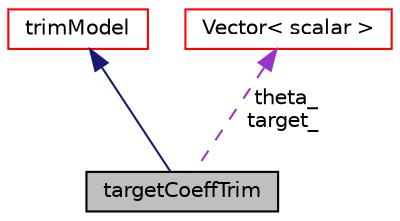 digraph "targetCoeffTrim"
{
  bgcolor="transparent";
  edge [fontname="Helvetica",fontsize="10",labelfontname="Helvetica",labelfontsize="10"];
  node [fontname="Helvetica",fontsize="10",shape=record];
  Node1 [label="targetCoeffTrim",height=0.2,width=0.4,color="black", fillcolor="grey75", style="filled", fontcolor="black"];
  Node2 -> Node1 [dir="back",color="midnightblue",fontsize="10",style="solid",fontname="Helvetica"];
  Node2 [label="trimModel",height=0.2,width=0.4,color="red",URL="$a02775.html",tooltip="Trim model base class. "];
  Node3 -> Node1 [dir="back",color="darkorchid3",fontsize="10",style="dashed",label=" theta_\ntarget_" ,fontname="Helvetica"];
  Node3 [label="Vector\< scalar \>",height=0.2,width=0.4,color="red",URL="$a02905.html"];
}
